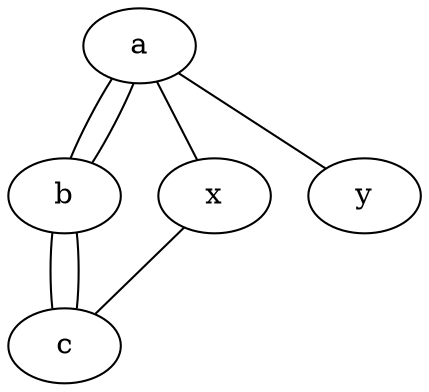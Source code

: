 graph test2 {
       a -- b -- c;
       a -- b -- c;
       a -- {x y};
       x -- c [w=10.0];
}

